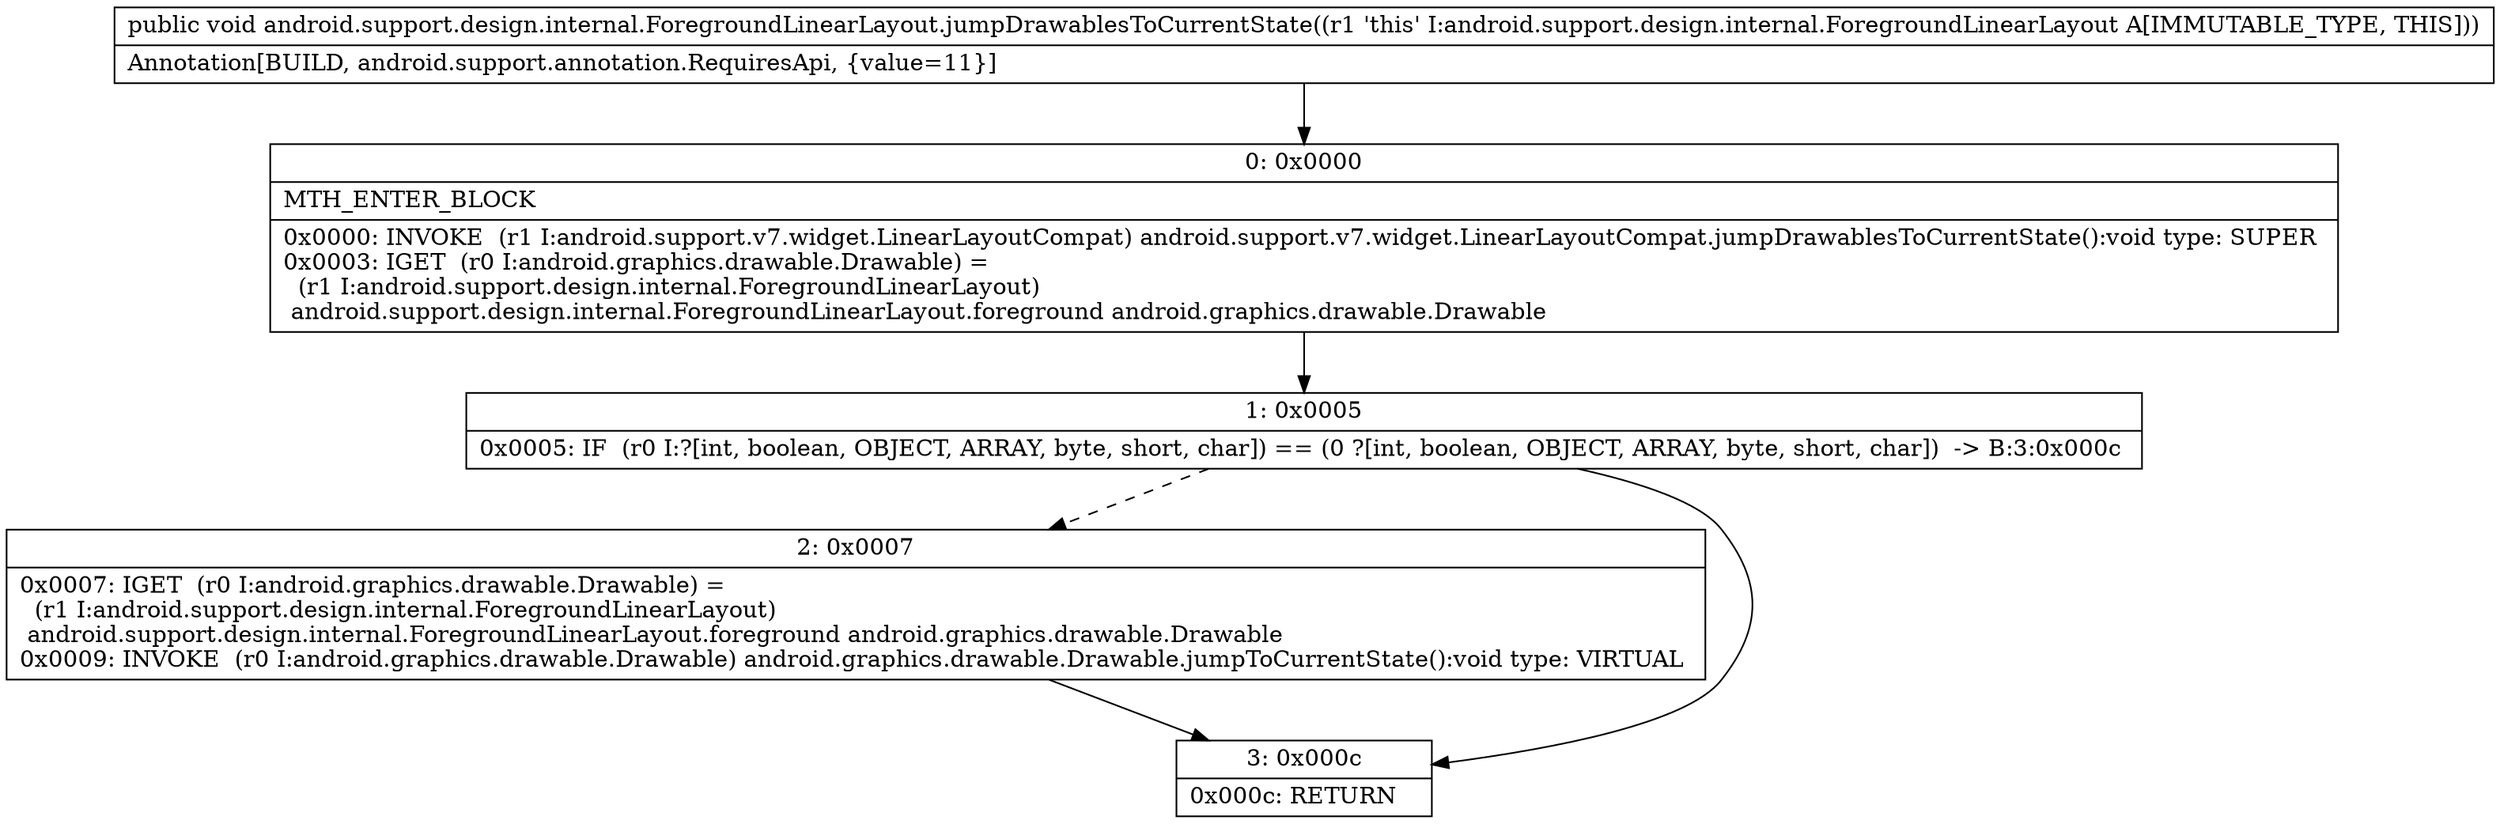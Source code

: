 digraph "CFG forandroid.support.design.internal.ForegroundLinearLayout.jumpDrawablesToCurrentState()V" {
Node_0 [shape=record,label="{0\:\ 0x0000|MTH_ENTER_BLOCK\l|0x0000: INVOKE  (r1 I:android.support.v7.widget.LinearLayoutCompat) android.support.v7.widget.LinearLayoutCompat.jumpDrawablesToCurrentState():void type: SUPER \l0x0003: IGET  (r0 I:android.graphics.drawable.Drawable) = \l  (r1 I:android.support.design.internal.ForegroundLinearLayout)\l android.support.design.internal.ForegroundLinearLayout.foreground android.graphics.drawable.Drawable \l}"];
Node_1 [shape=record,label="{1\:\ 0x0005|0x0005: IF  (r0 I:?[int, boolean, OBJECT, ARRAY, byte, short, char]) == (0 ?[int, boolean, OBJECT, ARRAY, byte, short, char])  \-\> B:3:0x000c \l}"];
Node_2 [shape=record,label="{2\:\ 0x0007|0x0007: IGET  (r0 I:android.graphics.drawable.Drawable) = \l  (r1 I:android.support.design.internal.ForegroundLinearLayout)\l android.support.design.internal.ForegroundLinearLayout.foreground android.graphics.drawable.Drawable \l0x0009: INVOKE  (r0 I:android.graphics.drawable.Drawable) android.graphics.drawable.Drawable.jumpToCurrentState():void type: VIRTUAL \l}"];
Node_3 [shape=record,label="{3\:\ 0x000c|0x000c: RETURN   \l}"];
MethodNode[shape=record,label="{public void android.support.design.internal.ForegroundLinearLayout.jumpDrawablesToCurrentState((r1 'this' I:android.support.design.internal.ForegroundLinearLayout A[IMMUTABLE_TYPE, THIS]))  | Annotation[BUILD, android.support.annotation.RequiresApi, \{value=11\}]\l}"];
MethodNode -> Node_0;
Node_0 -> Node_1;
Node_1 -> Node_2[style=dashed];
Node_1 -> Node_3;
Node_2 -> Node_3;
}

